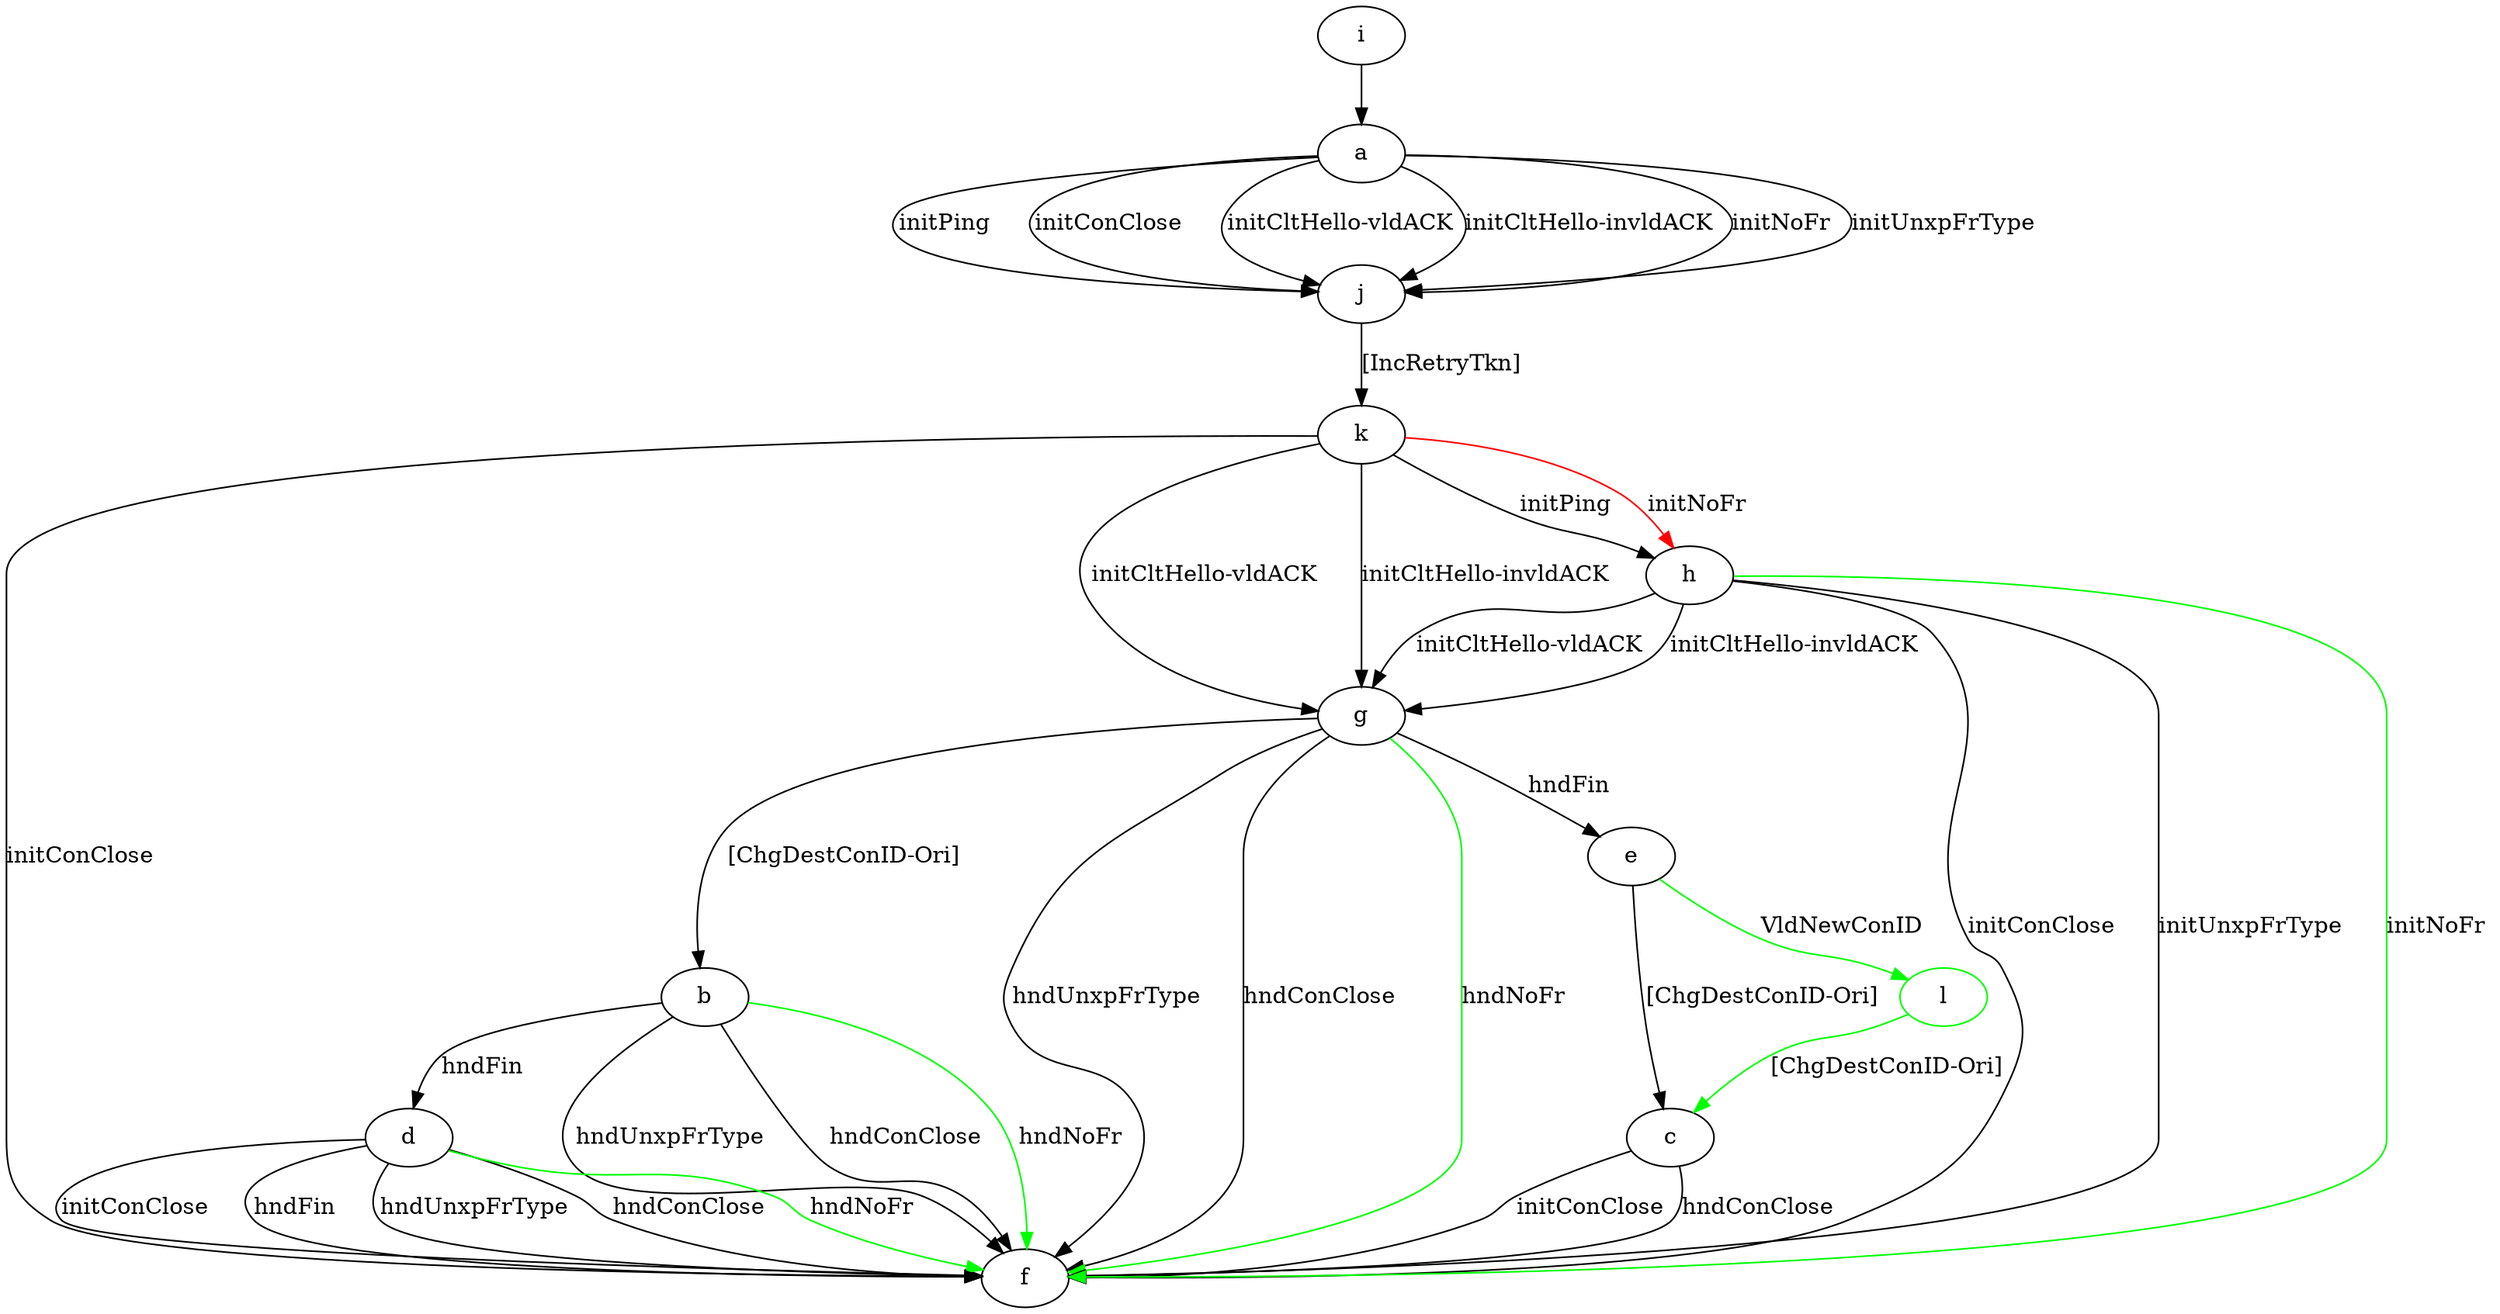 digraph "" {
	a -> j	[key=0,
		label="initPing "];
	a -> j	[key=1,
		label="initConClose "];
	a -> j	[key=2,
		label="initCltHello-vldACK "];
	a -> j	[key=3,
		label="initCltHello-invldACK "];
	a -> j	[key=4,
		label="initNoFr "];
	a -> j	[key=5,
		label="initUnxpFrType "];
	b -> d	[key=0,
		label="hndFin "];
	b -> f	[key=0,
		label="hndUnxpFrType "];
	b -> f	[key=1,
		label="hndConClose "];
	b -> f	[key=2,
		color=green,
		label="hndNoFr "];
	c -> f	[key=0,
		label="initConClose "];
	c -> f	[key=1,
		label="hndConClose "];
	d -> f	[key=0,
		label="initConClose "];
	d -> f	[key=1,
		label="hndFin "];
	d -> f	[key=2,
		label="hndUnxpFrType "];
	d -> f	[key=3,
		label="hndConClose "];
	d -> f	[key=4,
		color=green,
		label="hndNoFr "];
	e -> c	[key=0,
		label="[ChgDestConID-Ori] "];
	l	[color=green];
	e -> l	[key=0,
		color=green,
		label="VldNewConID "];
	g -> b	[key=0,
		label="[ChgDestConID-Ori] "];
	g -> e	[key=0,
		label="hndFin "];
	g -> f	[key=0,
		label="hndUnxpFrType "];
	g -> f	[key=1,
		label="hndConClose "];
	g -> f	[key=2,
		color=green,
		label="hndNoFr "];
	h -> f	[key=0,
		label="initConClose "];
	h -> f	[key=1,
		label="initUnxpFrType "];
	h -> f	[key=2,
		color=green,
		label="initNoFr "];
	h -> g	[key=0,
		label="initCltHello-vldACK "];
	h -> g	[key=1,
		label="initCltHello-invldACK "];
	i -> a	[key=0];
	j -> k	[key=0,
		label="[IncRetryTkn] "];
	k -> f	[key=0,
		label="initConClose "];
	k -> g	[key=0,
		label="initCltHello-vldACK "];
	k -> g	[key=1,
		label="initCltHello-invldACK "];
	k -> h	[key=0,
		label="initPing "];
	k -> h	[key=1,
		color=red,
		label="initNoFr "];
	l -> c	[key=0,
		color=green,
		label="[ChgDestConID-Ori] "];
}
